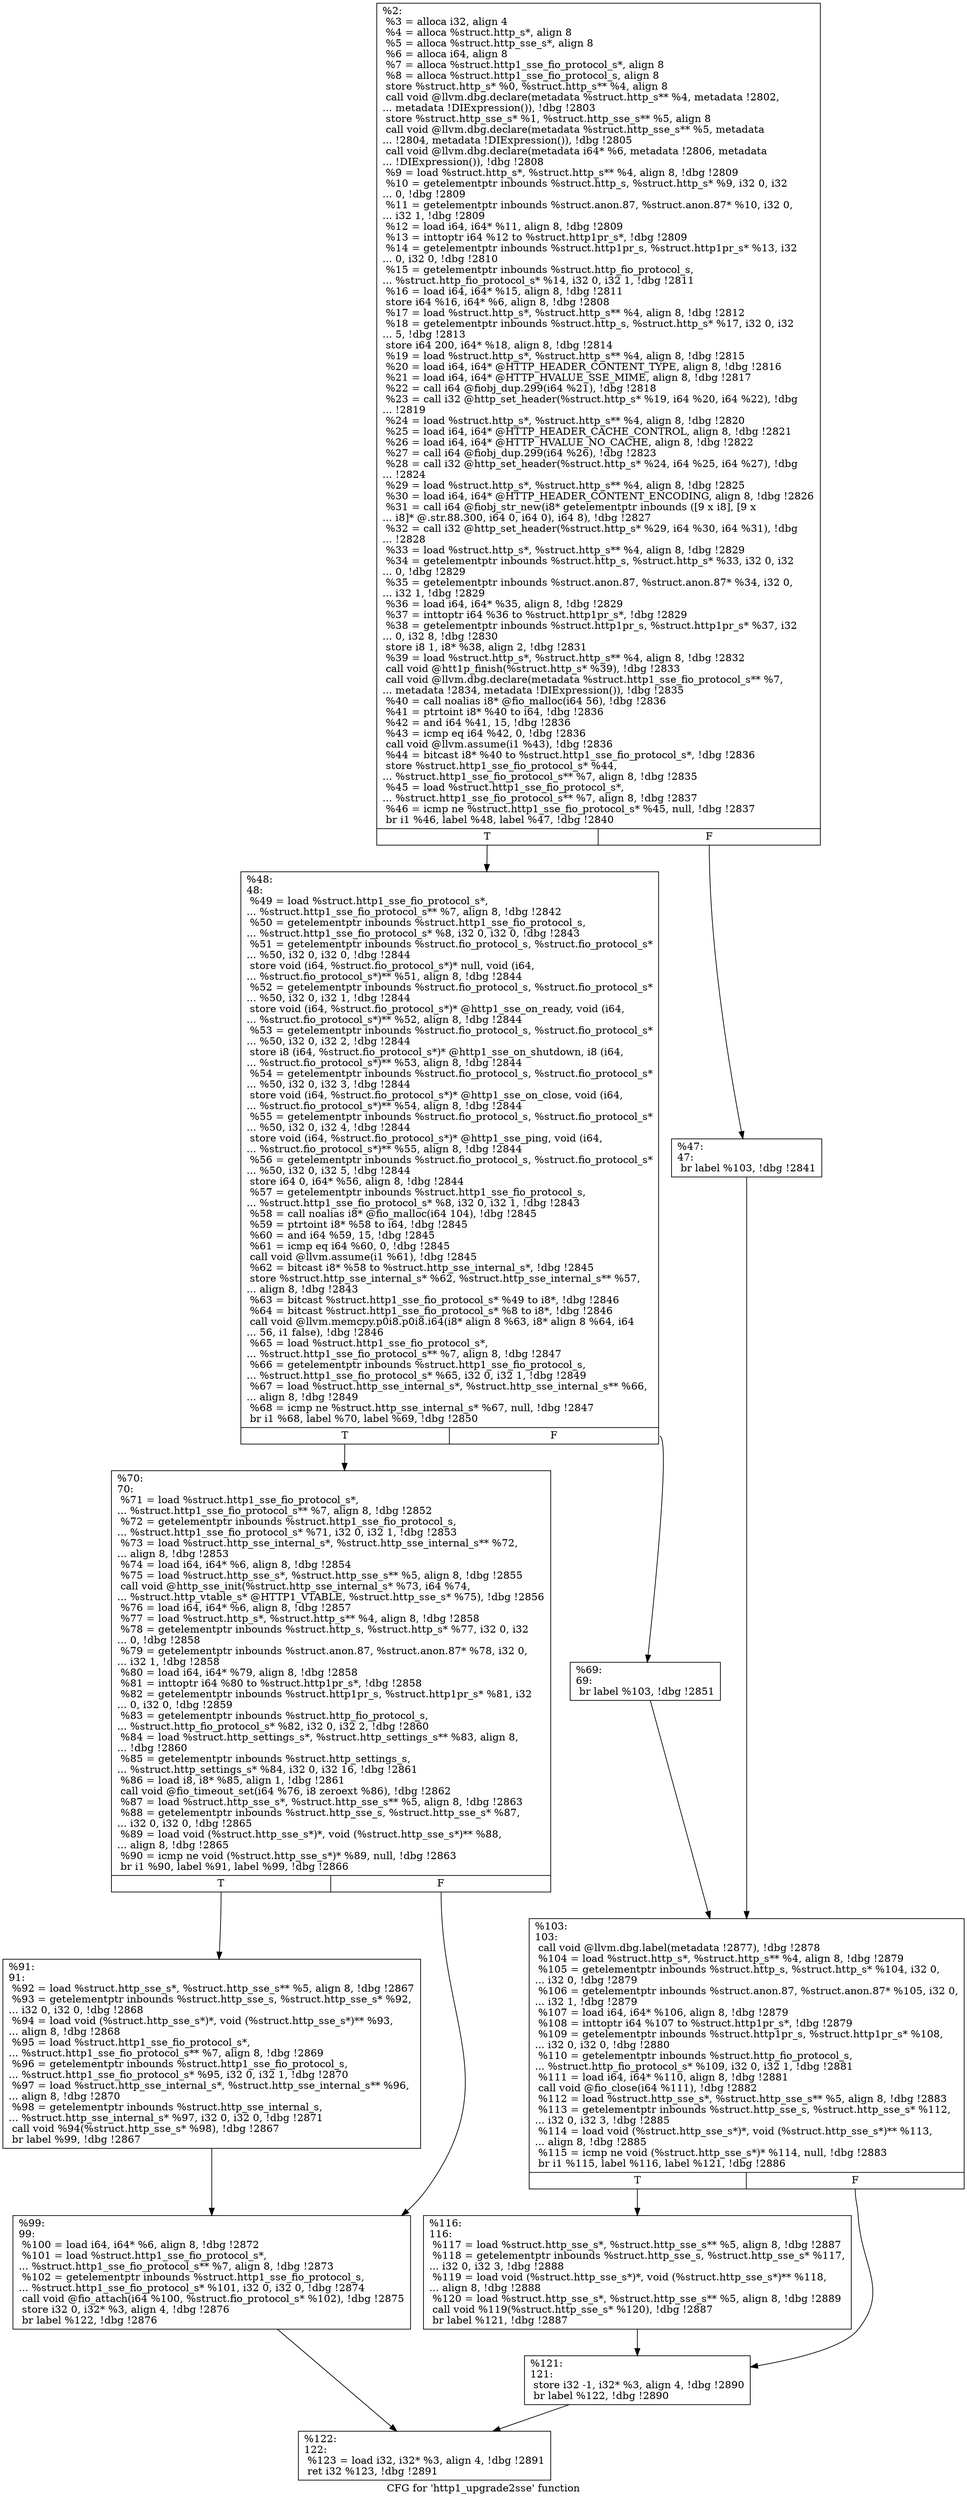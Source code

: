digraph "CFG for 'http1_upgrade2sse' function" {
	label="CFG for 'http1_upgrade2sse' function";

	Node0x556852185030 [shape=record,label="{%2:\l  %3 = alloca i32, align 4\l  %4 = alloca %struct.http_s*, align 8\l  %5 = alloca %struct.http_sse_s*, align 8\l  %6 = alloca i64, align 8\l  %7 = alloca %struct.http1_sse_fio_protocol_s*, align 8\l  %8 = alloca %struct.http1_sse_fio_protocol_s, align 8\l  store %struct.http_s* %0, %struct.http_s** %4, align 8\l  call void @llvm.dbg.declare(metadata %struct.http_s** %4, metadata !2802,\l... metadata !DIExpression()), !dbg !2803\l  store %struct.http_sse_s* %1, %struct.http_sse_s** %5, align 8\l  call void @llvm.dbg.declare(metadata %struct.http_sse_s** %5, metadata\l... !2804, metadata !DIExpression()), !dbg !2805\l  call void @llvm.dbg.declare(metadata i64* %6, metadata !2806, metadata\l... !DIExpression()), !dbg !2808\l  %9 = load %struct.http_s*, %struct.http_s** %4, align 8, !dbg !2809\l  %10 = getelementptr inbounds %struct.http_s, %struct.http_s* %9, i32 0, i32\l... 0, !dbg !2809\l  %11 = getelementptr inbounds %struct.anon.87, %struct.anon.87* %10, i32 0,\l... i32 1, !dbg !2809\l  %12 = load i64, i64* %11, align 8, !dbg !2809\l  %13 = inttoptr i64 %12 to %struct.http1pr_s*, !dbg !2809\l  %14 = getelementptr inbounds %struct.http1pr_s, %struct.http1pr_s* %13, i32\l... 0, i32 0, !dbg !2810\l  %15 = getelementptr inbounds %struct.http_fio_protocol_s,\l... %struct.http_fio_protocol_s* %14, i32 0, i32 1, !dbg !2811\l  %16 = load i64, i64* %15, align 8, !dbg !2811\l  store i64 %16, i64* %6, align 8, !dbg !2808\l  %17 = load %struct.http_s*, %struct.http_s** %4, align 8, !dbg !2812\l  %18 = getelementptr inbounds %struct.http_s, %struct.http_s* %17, i32 0, i32\l... 5, !dbg !2813\l  store i64 200, i64* %18, align 8, !dbg !2814\l  %19 = load %struct.http_s*, %struct.http_s** %4, align 8, !dbg !2815\l  %20 = load i64, i64* @HTTP_HEADER_CONTENT_TYPE, align 8, !dbg !2816\l  %21 = load i64, i64* @HTTP_HVALUE_SSE_MIME, align 8, !dbg !2817\l  %22 = call i64 @fiobj_dup.299(i64 %21), !dbg !2818\l  %23 = call i32 @http_set_header(%struct.http_s* %19, i64 %20, i64 %22), !dbg\l... !2819\l  %24 = load %struct.http_s*, %struct.http_s** %4, align 8, !dbg !2820\l  %25 = load i64, i64* @HTTP_HEADER_CACHE_CONTROL, align 8, !dbg !2821\l  %26 = load i64, i64* @HTTP_HVALUE_NO_CACHE, align 8, !dbg !2822\l  %27 = call i64 @fiobj_dup.299(i64 %26), !dbg !2823\l  %28 = call i32 @http_set_header(%struct.http_s* %24, i64 %25, i64 %27), !dbg\l... !2824\l  %29 = load %struct.http_s*, %struct.http_s** %4, align 8, !dbg !2825\l  %30 = load i64, i64* @HTTP_HEADER_CONTENT_ENCODING, align 8, !dbg !2826\l  %31 = call i64 @fiobj_str_new(i8* getelementptr inbounds ([9 x i8], [9 x\l... i8]* @.str.88.300, i64 0, i64 0), i64 8), !dbg !2827\l  %32 = call i32 @http_set_header(%struct.http_s* %29, i64 %30, i64 %31), !dbg\l... !2828\l  %33 = load %struct.http_s*, %struct.http_s** %4, align 8, !dbg !2829\l  %34 = getelementptr inbounds %struct.http_s, %struct.http_s* %33, i32 0, i32\l... 0, !dbg !2829\l  %35 = getelementptr inbounds %struct.anon.87, %struct.anon.87* %34, i32 0,\l... i32 1, !dbg !2829\l  %36 = load i64, i64* %35, align 8, !dbg !2829\l  %37 = inttoptr i64 %36 to %struct.http1pr_s*, !dbg !2829\l  %38 = getelementptr inbounds %struct.http1pr_s, %struct.http1pr_s* %37, i32\l... 0, i32 8, !dbg !2830\l  store i8 1, i8* %38, align 2, !dbg !2831\l  %39 = load %struct.http_s*, %struct.http_s** %4, align 8, !dbg !2832\l  call void @htt1p_finish(%struct.http_s* %39), !dbg !2833\l  call void @llvm.dbg.declare(metadata %struct.http1_sse_fio_protocol_s** %7,\l... metadata !2834, metadata !DIExpression()), !dbg !2835\l  %40 = call noalias i8* @fio_malloc(i64 56), !dbg !2836\l  %41 = ptrtoint i8* %40 to i64, !dbg !2836\l  %42 = and i64 %41, 15, !dbg !2836\l  %43 = icmp eq i64 %42, 0, !dbg !2836\l  call void @llvm.assume(i1 %43), !dbg !2836\l  %44 = bitcast i8* %40 to %struct.http1_sse_fio_protocol_s*, !dbg !2836\l  store %struct.http1_sse_fio_protocol_s* %44,\l... %struct.http1_sse_fio_protocol_s** %7, align 8, !dbg !2835\l  %45 = load %struct.http1_sse_fio_protocol_s*,\l... %struct.http1_sse_fio_protocol_s** %7, align 8, !dbg !2837\l  %46 = icmp ne %struct.http1_sse_fio_protocol_s* %45, null, !dbg !2837\l  br i1 %46, label %48, label %47, !dbg !2840\l|{<s0>T|<s1>F}}"];
	Node0x556852185030:s0 -> Node0x556852189130;
	Node0x556852185030:s1 -> Node0x5568521890e0;
	Node0x5568521890e0 [shape=record,label="{%47:\l47:                                               \l  br label %103, !dbg !2841\l}"];
	Node0x5568521890e0 -> Node0x5568521892c0;
	Node0x556852189130 [shape=record,label="{%48:\l48:                                               \l  %49 = load %struct.http1_sse_fio_protocol_s*,\l... %struct.http1_sse_fio_protocol_s** %7, align 8, !dbg !2842\l  %50 = getelementptr inbounds %struct.http1_sse_fio_protocol_s,\l... %struct.http1_sse_fio_protocol_s* %8, i32 0, i32 0, !dbg !2843\l  %51 = getelementptr inbounds %struct.fio_protocol_s, %struct.fio_protocol_s*\l... %50, i32 0, i32 0, !dbg !2844\l  store void (i64, %struct.fio_protocol_s*)* null, void (i64,\l... %struct.fio_protocol_s*)** %51, align 8, !dbg !2844\l  %52 = getelementptr inbounds %struct.fio_protocol_s, %struct.fio_protocol_s*\l... %50, i32 0, i32 1, !dbg !2844\l  store void (i64, %struct.fio_protocol_s*)* @http1_sse_on_ready, void (i64,\l... %struct.fio_protocol_s*)** %52, align 8, !dbg !2844\l  %53 = getelementptr inbounds %struct.fio_protocol_s, %struct.fio_protocol_s*\l... %50, i32 0, i32 2, !dbg !2844\l  store i8 (i64, %struct.fio_protocol_s*)* @http1_sse_on_shutdown, i8 (i64,\l... %struct.fio_protocol_s*)** %53, align 8, !dbg !2844\l  %54 = getelementptr inbounds %struct.fio_protocol_s, %struct.fio_protocol_s*\l... %50, i32 0, i32 3, !dbg !2844\l  store void (i64, %struct.fio_protocol_s*)* @http1_sse_on_close, void (i64,\l... %struct.fio_protocol_s*)** %54, align 8, !dbg !2844\l  %55 = getelementptr inbounds %struct.fio_protocol_s, %struct.fio_protocol_s*\l... %50, i32 0, i32 4, !dbg !2844\l  store void (i64, %struct.fio_protocol_s*)* @http1_sse_ping, void (i64,\l... %struct.fio_protocol_s*)** %55, align 8, !dbg !2844\l  %56 = getelementptr inbounds %struct.fio_protocol_s, %struct.fio_protocol_s*\l... %50, i32 0, i32 5, !dbg !2844\l  store i64 0, i64* %56, align 8, !dbg !2844\l  %57 = getelementptr inbounds %struct.http1_sse_fio_protocol_s,\l... %struct.http1_sse_fio_protocol_s* %8, i32 0, i32 1, !dbg !2843\l  %58 = call noalias i8* @fio_malloc(i64 104), !dbg !2845\l  %59 = ptrtoint i8* %58 to i64, !dbg !2845\l  %60 = and i64 %59, 15, !dbg !2845\l  %61 = icmp eq i64 %60, 0, !dbg !2845\l  call void @llvm.assume(i1 %61), !dbg !2845\l  %62 = bitcast i8* %58 to %struct.http_sse_internal_s*, !dbg !2845\l  store %struct.http_sse_internal_s* %62, %struct.http_sse_internal_s** %57,\l... align 8, !dbg !2843\l  %63 = bitcast %struct.http1_sse_fio_protocol_s* %49 to i8*, !dbg !2846\l  %64 = bitcast %struct.http1_sse_fio_protocol_s* %8 to i8*, !dbg !2846\l  call void @llvm.memcpy.p0i8.p0i8.i64(i8* align 8 %63, i8* align 8 %64, i64\l... 56, i1 false), !dbg !2846\l  %65 = load %struct.http1_sse_fio_protocol_s*,\l... %struct.http1_sse_fio_protocol_s** %7, align 8, !dbg !2847\l  %66 = getelementptr inbounds %struct.http1_sse_fio_protocol_s,\l... %struct.http1_sse_fio_protocol_s* %65, i32 0, i32 1, !dbg !2849\l  %67 = load %struct.http_sse_internal_s*, %struct.http_sse_internal_s** %66,\l... align 8, !dbg !2849\l  %68 = icmp ne %struct.http_sse_internal_s* %67, null, !dbg !2847\l  br i1 %68, label %70, label %69, !dbg !2850\l|{<s0>T|<s1>F}}"];
	Node0x556852189130:s0 -> Node0x5568521891d0;
	Node0x556852189130:s1 -> Node0x556852189180;
	Node0x556852189180 [shape=record,label="{%69:\l69:                                               \l  br label %103, !dbg !2851\l}"];
	Node0x556852189180 -> Node0x5568521892c0;
	Node0x5568521891d0 [shape=record,label="{%70:\l70:                                               \l  %71 = load %struct.http1_sse_fio_protocol_s*,\l... %struct.http1_sse_fio_protocol_s** %7, align 8, !dbg !2852\l  %72 = getelementptr inbounds %struct.http1_sse_fio_protocol_s,\l... %struct.http1_sse_fio_protocol_s* %71, i32 0, i32 1, !dbg !2853\l  %73 = load %struct.http_sse_internal_s*, %struct.http_sse_internal_s** %72,\l... align 8, !dbg !2853\l  %74 = load i64, i64* %6, align 8, !dbg !2854\l  %75 = load %struct.http_sse_s*, %struct.http_sse_s** %5, align 8, !dbg !2855\l  call void @http_sse_init(%struct.http_sse_internal_s* %73, i64 %74,\l... %struct.http_vtable_s* @HTTP1_VTABLE, %struct.http_sse_s* %75), !dbg !2856\l  %76 = load i64, i64* %6, align 8, !dbg !2857\l  %77 = load %struct.http_s*, %struct.http_s** %4, align 8, !dbg !2858\l  %78 = getelementptr inbounds %struct.http_s, %struct.http_s* %77, i32 0, i32\l... 0, !dbg !2858\l  %79 = getelementptr inbounds %struct.anon.87, %struct.anon.87* %78, i32 0,\l... i32 1, !dbg !2858\l  %80 = load i64, i64* %79, align 8, !dbg !2858\l  %81 = inttoptr i64 %80 to %struct.http1pr_s*, !dbg !2858\l  %82 = getelementptr inbounds %struct.http1pr_s, %struct.http1pr_s* %81, i32\l... 0, i32 0, !dbg !2859\l  %83 = getelementptr inbounds %struct.http_fio_protocol_s,\l... %struct.http_fio_protocol_s* %82, i32 0, i32 2, !dbg !2860\l  %84 = load %struct.http_settings_s*, %struct.http_settings_s** %83, align 8,\l... !dbg !2860\l  %85 = getelementptr inbounds %struct.http_settings_s,\l... %struct.http_settings_s* %84, i32 0, i32 16, !dbg !2861\l  %86 = load i8, i8* %85, align 1, !dbg !2861\l  call void @fio_timeout_set(i64 %76, i8 zeroext %86), !dbg !2862\l  %87 = load %struct.http_sse_s*, %struct.http_sse_s** %5, align 8, !dbg !2863\l  %88 = getelementptr inbounds %struct.http_sse_s, %struct.http_sse_s* %87,\l... i32 0, i32 0, !dbg !2865\l  %89 = load void (%struct.http_sse_s*)*, void (%struct.http_sse_s*)** %88,\l... align 8, !dbg !2865\l  %90 = icmp ne void (%struct.http_sse_s*)* %89, null, !dbg !2863\l  br i1 %90, label %91, label %99, !dbg !2866\l|{<s0>T|<s1>F}}"];
	Node0x5568521891d0:s0 -> Node0x556852189220;
	Node0x5568521891d0:s1 -> Node0x556852189270;
	Node0x556852189220 [shape=record,label="{%91:\l91:                                               \l  %92 = load %struct.http_sse_s*, %struct.http_sse_s** %5, align 8, !dbg !2867\l  %93 = getelementptr inbounds %struct.http_sse_s, %struct.http_sse_s* %92,\l... i32 0, i32 0, !dbg !2868\l  %94 = load void (%struct.http_sse_s*)*, void (%struct.http_sse_s*)** %93,\l... align 8, !dbg !2868\l  %95 = load %struct.http1_sse_fio_protocol_s*,\l... %struct.http1_sse_fio_protocol_s** %7, align 8, !dbg !2869\l  %96 = getelementptr inbounds %struct.http1_sse_fio_protocol_s,\l... %struct.http1_sse_fio_protocol_s* %95, i32 0, i32 1, !dbg !2870\l  %97 = load %struct.http_sse_internal_s*, %struct.http_sse_internal_s** %96,\l... align 8, !dbg !2870\l  %98 = getelementptr inbounds %struct.http_sse_internal_s,\l... %struct.http_sse_internal_s* %97, i32 0, i32 0, !dbg !2871\l  call void %94(%struct.http_sse_s* %98), !dbg !2867\l  br label %99, !dbg !2867\l}"];
	Node0x556852189220 -> Node0x556852189270;
	Node0x556852189270 [shape=record,label="{%99:\l99:                                               \l  %100 = load i64, i64* %6, align 8, !dbg !2872\l  %101 = load %struct.http1_sse_fio_protocol_s*,\l... %struct.http1_sse_fio_protocol_s** %7, align 8, !dbg !2873\l  %102 = getelementptr inbounds %struct.http1_sse_fio_protocol_s,\l... %struct.http1_sse_fio_protocol_s* %101, i32 0, i32 0, !dbg !2874\l  call void @fio_attach(i64 %100, %struct.fio_protocol_s* %102), !dbg !2875\l  store i32 0, i32* %3, align 4, !dbg !2876\l  br label %122, !dbg !2876\l}"];
	Node0x556852189270 -> Node0x5568521893b0;
	Node0x5568521892c0 [shape=record,label="{%103:\l103:                                              \l  call void @llvm.dbg.label(metadata !2877), !dbg !2878\l  %104 = load %struct.http_s*, %struct.http_s** %4, align 8, !dbg !2879\l  %105 = getelementptr inbounds %struct.http_s, %struct.http_s* %104, i32 0,\l... i32 0, !dbg !2879\l  %106 = getelementptr inbounds %struct.anon.87, %struct.anon.87* %105, i32 0,\l... i32 1, !dbg !2879\l  %107 = load i64, i64* %106, align 8, !dbg !2879\l  %108 = inttoptr i64 %107 to %struct.http1pr_s*, !dbg !2879\l  %109 = getelementptr inbounds %struct.http1pr_s, %struct.http1pr_s* %108,\l... i32 0, i32 0, !dbg !2880\l  %110 = getelementptr inbounds %struct.http_fio_protocol_s,\l... %struct.http_fio_protocol_s* %109, i32 0, i32 1, !dbg !2881\l  %111 = load i64, i64* %110, align 8, !dbg !2881\l  call void @fio_close(i64 %111), !dbg !2882\l  %112 = load %struct.http_sse_s*, %struct.http_sse_s** %5, align 8, !dbg !2883\l  %113 = getelementptr inbounds %struct.http_sse_s, %struct.http_sse_s* %112,\l... i32 0, i32 3, !dbg !2885\l  %114 = load void (%struct.http_sse_s*)*, void (%struct.http_sse_s*)** %113,\l... align 8, !dbg !2885\l  %115 = icmp ne void (%struct.http_sse_s*)* %114, null, !dbg !2883\l  br i1 %115, label %116, label %121, !dbg !2886\l|{<s0>T|<s1>F}}"];
	Node0x5568521892c0:s0 -> Node0x556852189310;
	Node0x5568521892c0:s1 -> Node0x556852189360;
	Node0x556852189310 [shape=record,label="{%116:\l116:                                              \l  %117 = load %struct.http_sse_s*, %struct.http_sse_s** %5, align 8, !dbg !2887\l  %118 = getelementptr inbounds %struct.http_sse_s, %struct.http_sse_s* %117,\l... i32 0, i32 3, !dbg !2888\l  %119 = load void (%struct.http_sse_s*)*, void (%struct.http_sse_s*)** %118,\l... align 8, !dbg !2888\l  %120 = load %struct.http_sse_s*, %struct.http_sse_s** %5, align 8, !dbg !2889\l  call void %119(%struct.http_sse_s* %120), !dbg !2887\l  br label %121, !dbg !2887\l}"];
	Node0x556852189310 -> Node0x556852189360;
	Node0x556852189360 [shape=record,label="{%121:\l121:                                              \l  store i32 -1, i32* %3, align 4, !dbg !2890\l  br label %122, !dbg !2890\l}"];
	Node0x556852189360 -> Node0x5568521893b0;
	Node0x5568521893b0 [shape=record,label="{%122:\l122:                                              \l  %123 = load i32, i32* %3, align 4, !dbg !2891\l  ret i32 %123, !dbg !2891\l}"];
}
